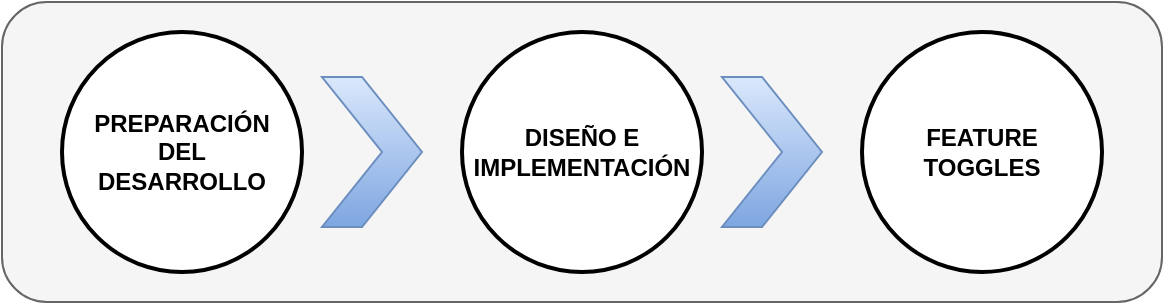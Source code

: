<mxfile version="15.8.8" type="device"><diagram id="k0e0DYhhYcFu0-RwomZw" name="Page-1"><mxGraphModel dx="1422" dy="705" grid="1" gridSize="10" guides="1" tooltips="1" connect="1" arrows="1" fold="1" page="1" pageScale="1" pageWidth="827" pageHeight="1169" math="0" shadow="0"><root><mxCell id="0"/><mxCell id="1" parent="0"/><mxCell id="BpiwsDlCwEouZM1xCHi3-7" value="" style="rounded=1;whiteSpace=wrap;html=1;strokeWidth=1;fillColor=#f5f5f5;fontColor=#333333;strokeColor=#666666;" vertex="1" parent="1"><mxGeometry x="90" y="105" width="580" height="150" as="geometry"/></mxCell><mxCell id="BpiwsDlCwEouZM1xCHi3-1" value="&lt;span&gt;PREPARACIÓN&lt;br&gt;DEL&lt;br&gt;DESARROLLO&lt;br&gt;&lt;/span&gt;" style="ellipse;whiteSpace=wrap;html=1;aspect=fixed;strokeWidth=2;fillColor=#FFFFFF;fontStyle=1" vertex="1" parent="1"><mxGeometry x="120" y="120" width="120" height="120" as="geometry"/></mxCell><mxCell id="BpiwsDlCwEouZM1xCHi3-2" value="" style="html=1;shadow=0;dashed=0;align=center;verticalAlign=middle;shape=mxgraph.arrows2.arrow;dy=0;dx=30;notch=30;strokeWidth=1;fillColor=#dae8fc;gradientColor=#7ea6e0;strokeColor=#6c8ebf;" vertex="1" parent="1"><mxGeometry x="250" y="142.5" width="50" height="75" as="geometry"/></mxCell><mxCell id="BpiwsDlCwEouZM1xCHi3-3" value="&lt;b&gt;DISEÑO E IMPLEMENTACIÓN&lt;/b&gt;" style="ellipse;whiteSpace=wrap;html=1;aspect=fixed;strokeWidth=2;fillColor=#FFFFFF;" vertex="1" parent="1"><mxGeometry x="320" y="120" width="120" height="120" as="geometry"/></mxCell><mxCell id="BpiwsDlCwEouZM1xCHi3-4" value="" style="html=1;shadow=0;dashed=0;align=center;verticalAlign=middle;shape=mxgraph.arrows2.arrow;dy=0;dx=30;notch=30;strokeWidth=1;fillColor=#dae8fc;gradientColor=#7ea6e0;strokeColor=#6c8ebf;" vertex="1" parent="1"><mxGeometry x="450" y="142.5" width="50" height="75" as="geometry"/></mxCell><mxCell id="BpiwsDlCwEouZM1xCHi3-6" value="&lt;b&gt;FEATURE&lt;br&gt;TOGGLES&lt;br&gt;&lt;/b&gt;" style="ellipse;whiteSpace=wrap;html=1;aspect=fixed;strokeWidth=2;fillColor=#FFFFFF;" vertex="1" parent="1"><mxGeometry x="520" y="120" width="120" height="120" as="geometry"/></mxCell></root></mxGraphModel></diagram></mxfile>
